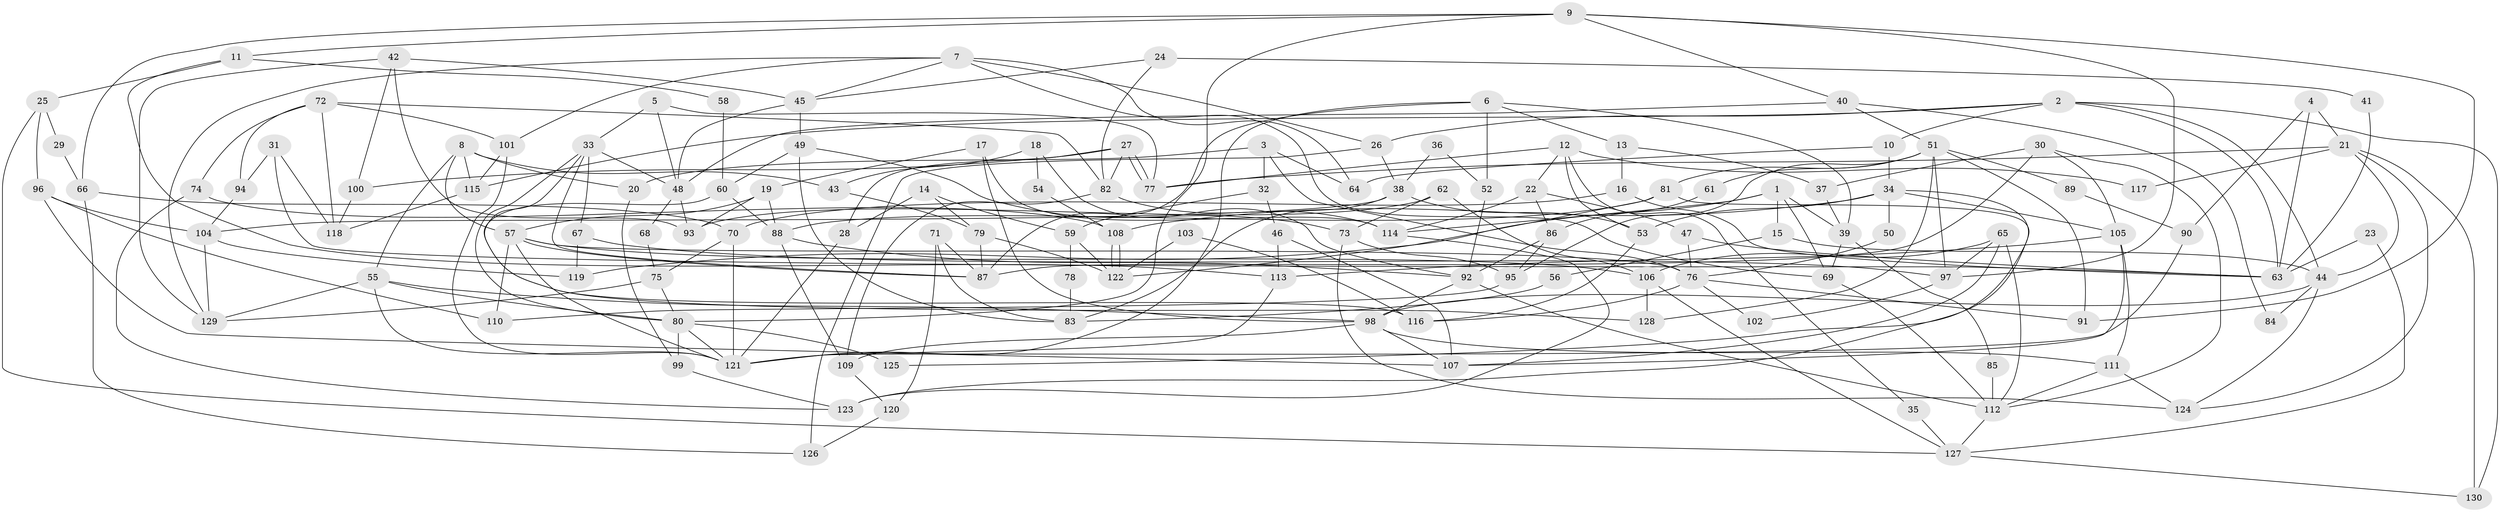 // Generated by graph-tools (version 1.1) at 2025/15/03/09/25 04:15:12]
// undirected, 130 vertices, 260 edges
graph export_dot {
graph [start="1"]
  node [color=gray90,style=filled];
  1;
  2;
  3;
  4;
  5;
  6;
  7;
  8;
  9;
  10;
  11;
  12;
  13;
  14;
  15;
  16;
  17;
  18;
  19;
  20;
  21;
  22;
  23;
  24;
  25;
  26;
  27;
  28;
  29;
  30;
  31;
  32;
  33;
  34;
  35;
  36;
  37;
  38;
  39;
  40;
  41;
  42;
  43;
  44;
  45;
  46;
  47;
  48;
  49;
  50;
  51;
  52;
  53;
  54;
  55;
  56;
  57;
  58;
  59;
  60;
  61;
  62;
  63;
  64;
  65;
  66;
  67;
  68;
  69;
  70;
  71;
  72;
  73;
  74;
  75;
  76;
  77;
  78;
  79;
  80;
  81;
  82;
  83;
  84;
  85;
  86;
  87;
  88;
  89;
  90;
  91;
  92;
  93;
  94;
  95;
  96;
  97;
  98;
  99;
  100;
  101;
  102;
  103;
  104;
  105;
  106;
  107;
  108;
  109;
  110;
  111;
  112;
  113;
  114;
  115;
  116;
  117;
  118;
  119;
  120;
  121;
  122;
  123;
  124;
  125;
  126;
  127;
  128;
  129;
  130;
  1 -- 119;
  1 -- 69;
  1 -- 15;
  1 -- 39;
  1 -- 114;
  2 -- 44;
  2 -- 26;
  2 -- 10;
  2 -- 63;
  2 -- 115;
  2 -- 130;
  3 -- 76;
  3 -- 20;
  3 -- 32;
  3 -- 64;
  4 -- 63;
  4 -- 21;
  4 -- 90;
  5 -- 48;
  5 -- 77;
  5 -- 33;
  6 -- 87;
  6 -- 121;
  6 -- 13;
  6 -- 39;
  6 -- 52;
  7 -- 64;
  7 -- 45;
  7 -- 26;
  7 -- 69;
  7 -- 101;
  7 -- 129;
  8 -- 55;
  8 -- 115;
  8 -- 20;
  8 -- 43;
  8 -- 57;
  9 -- 91;
  9 -- 80;
  9 -- 11;
  9 -- 40;
  9 -- 66;
  9 -- 97;
  10 -- 34;
  10 -- 64;
  11 -- 113;
  11 -- 25;
  11 -- 58;
  12 -- 22;
  12 -- 77;
  12 -- 35;
  12 -- 53;
  12 -- 117;
  13 -- 37;
  13 -- 16;
  14 -- 79;
  14 -- 28;
  14 -- 59;
  15 -- 44;
  15 -- 56;
  16 -- 63;
  16 -- 70;
  17 -- 98;
  17 -- 114;
  17 -- 19;
  18 -- 92;
  18 -- 43;
  18 -- 54;
  19 -- 57;
  19 -- 88;
  19 -- 93;
  20 -- 99;
  21 -- 124;
  21 -- 130;
  21 -- 44;
  21 -- 77;
  21 -- 117;
  22 -- 114;
  22 -- 86;
  22 -- 47;
  23 -- 63;
  23 -- 127;
  24 -- 82;
  24 -- 45;
  24 -- 41;
  25 -- 127;
  25 -- 29;
  25 -- 96;
  26 -- 126;
  26 -- 38;
  27 -- 100;
  27 -- 77;
  27 -- 77;
  27 -- 28;
  27 -- 82;
  28 -- 121;
  29 -- 66;
  30 -- 112;
  30 -- 87;
  30 -- 37;
  30 -- 105;
  31 -- 94;
  31 -- 118;
  31 -- 63;
  32 -- 59;
  32 -- 46;
  33 -- 80;
  33 -- 48;
  33 -- 67;
  33 -- 87;
  33 -- 128;
  34 -- 53;
  34 -- 105;
  34 -- 50;
  34 -- 108;
  34 -- 125;
  35 -- 127;
  36 -- 38;
  36 -- 52;
  37 -- 39;
  38 -- 104;
  38 -- 53;
  38 -- 83;
  39 -- 69;
  39 -- 85;
  40 -- 51;
  40 -- 48;
  40 -- 84;
  41 -- 63;
  42 -- 93;
  42 -- 45;
  42 -- 100;
  42 -- 129;
  43 -- 79;
  44 -- 124;
  44 -- 84;
  44 -- 98;
  45 -- 49;
  45 -- 48;
  46 -- 107;
  46 -- 113;
  47 -- 63;
  47 -- 76;
  48 -- 68;
  48 -- 93;
  49 -- 60;
  49 -- 73;
  49 -- 83;
  50 -- 76;
  51 -- 128;
  51 -- 97;
  51 -- 61;
  51 -- 81;
  51 -- 89;
  51 -- 91;
  51 -- 95;
  52 -- 92;
  53 -- 116;
  54 -- 108;
  55 -- 129;
  55 -- 80;
  55 -- 98;
  55 -- 121;
  56 -- 83;
  57 -- 121;
  57 -- 76;
  57 -- 87;
  57 -- 106;
  57 -- 110;
  58 -- 60;
  59 -- 122;
  59 -- 78;
  60 -- 88;
  60 -- 116;
  61 -- 86;
  62 -- 106;
  62 -- 93;
  62 -- 73;
  65 -- 112;
  65 -- 107;
  65 -- 97;
  65 -- 106;
  66 -- 70;
  66 -- 126;
  67 -- 97;
  67 -- 119;
  68 -- 75;
  69 -- 112;
  70 -- 121;
  70 -- 75;
  71 -- 87;
  71 -- 83;
  71 -- 120;
  72 -- 82;
  72 -- 101;
  72 -- 74;
  72 -- 94;
  72 -- 118;
  73 -- 95;
  73 -- 124;
  74 -- 108;
  74 -- 123;
  75 -- 129;
  75 -- 80;
  76 -- 91;
  76 -- 102;
  76 -- 116;
  78 -- 83;
  79 -- 87;
  79 -- 122;
  80 -- 121;
  80 -- 99;
  80 -- 125;
  81 -- 123;
  81 -- 88;
  81 -- 122;
  82 -- 109;
  82 -- 114;
  85 -- 112;
  86 -- 92;
  86 -- 95;
  88 -- 92;
  88 -- 109;
  89 -- 90;
  90 -- 121;
  92 -- 98;
  92 -- 112;
  94 -- 104;
  95 -- 110;
  96 -- 107;
  96 -- 104;
  96 -- 110;
  97 -- 102;
  98 -- 107;
  98 -- 109;
  98 -- 111;
  99 -- 123;
  100 -- 118;
  101 -- 121;
  101 -- 115;
  103 -- 122;
  103 -- 116;
  104 -- 129;
  104 -- 119;
  105 -- 111;
  105 -- 107;
  105 -- 113;
  106 -- 127;
  106 -- 128;
  108 -- 122;
  108 -- 122;
  109 -- 120;
  111 -- 112;
  111 -- 124;
  112 -- 127;
  113 -- 121;
  114 -- 123;
  115 -- 118;
  120 -- 126;
  127 -- 130;
}
